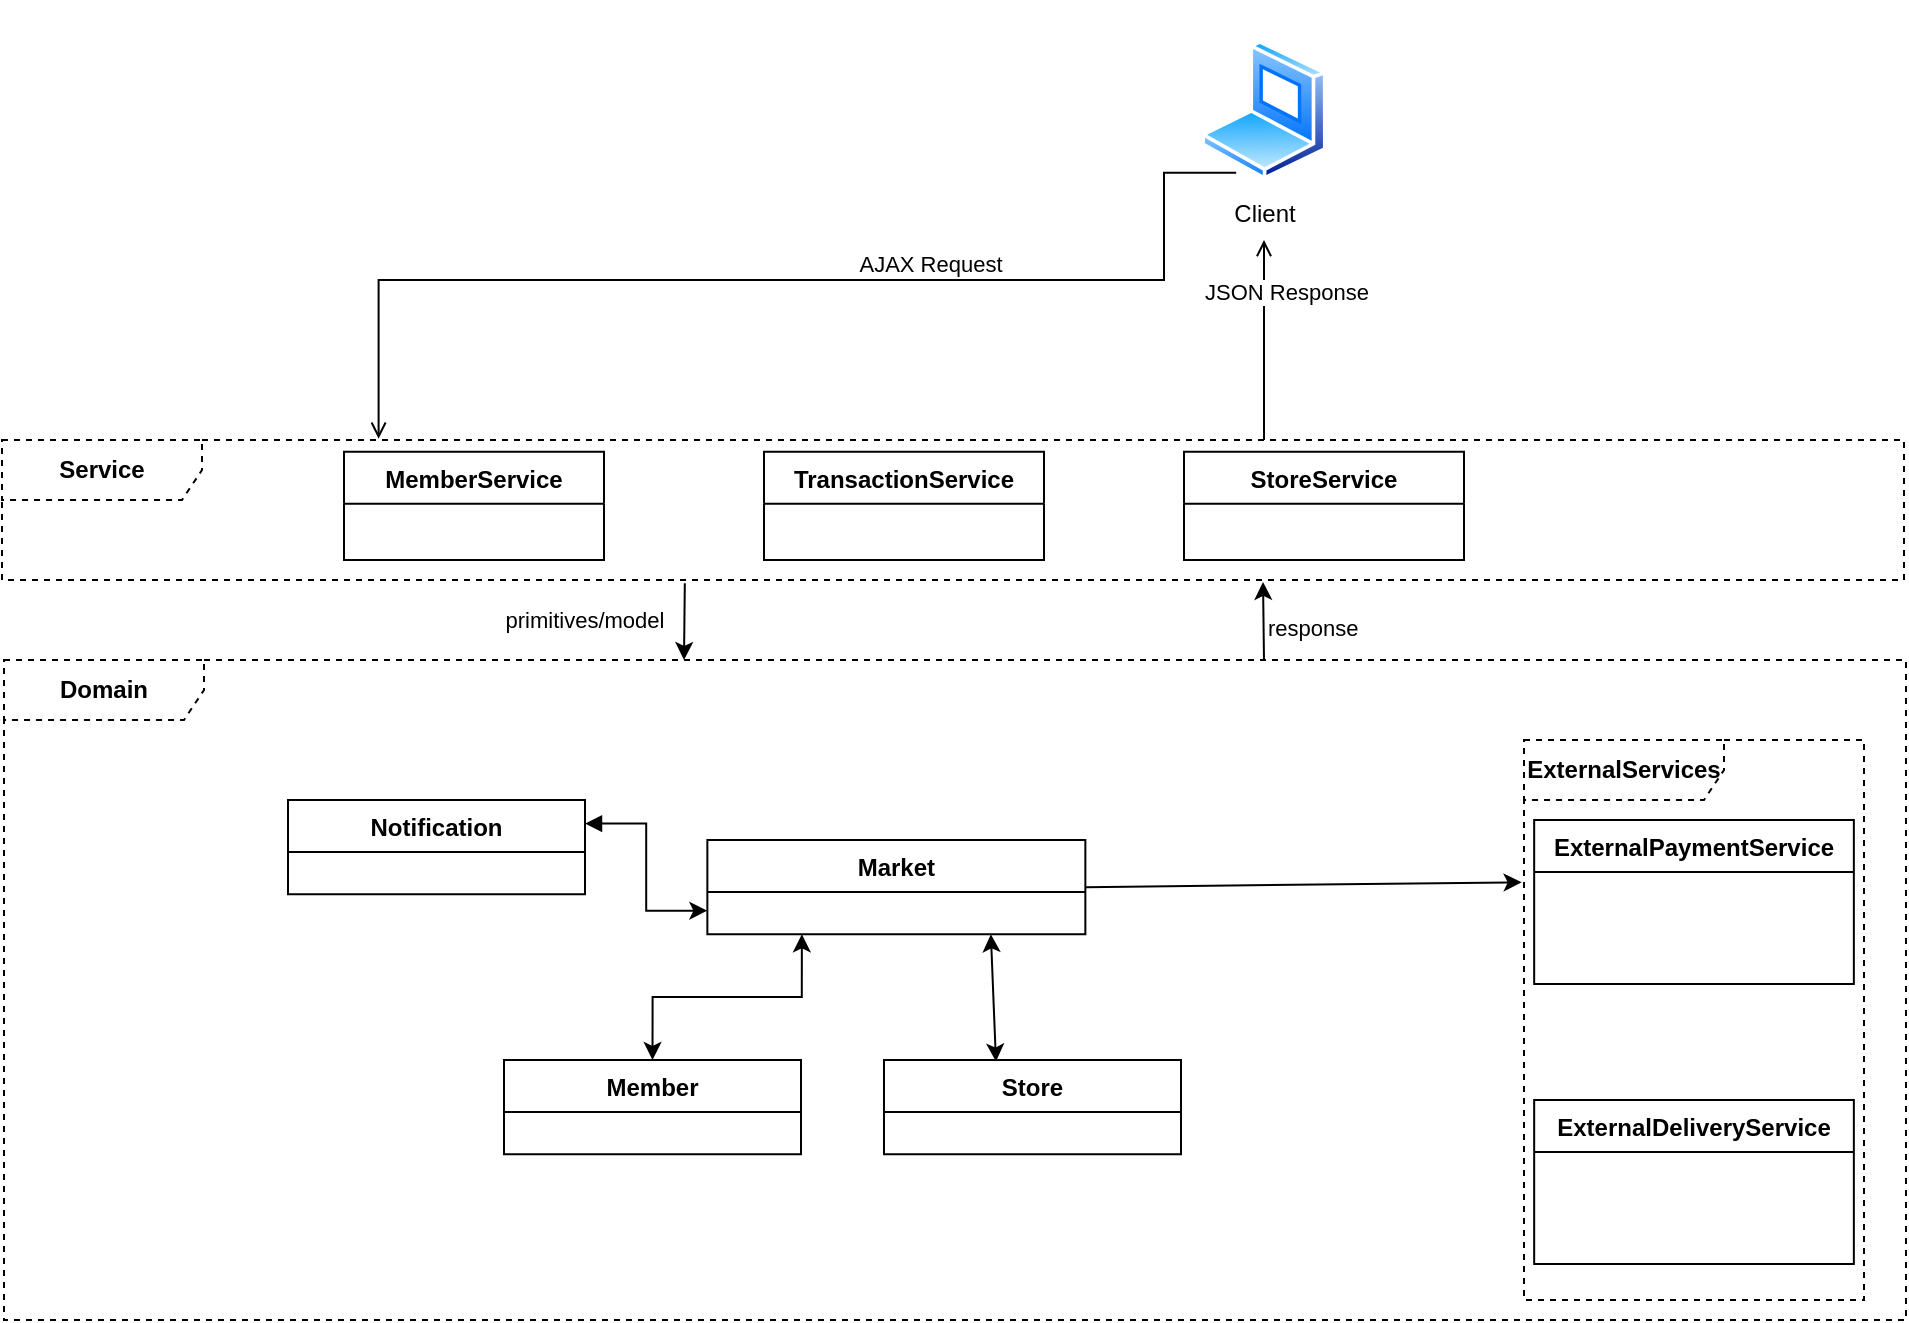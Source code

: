 <mxfile version="21.2.7" type="device">
  <diagram name="Page-1" id="sGzxX93xdV-w-MH2Fxeq">
    <mxGraphModel dx="794" dy="381" grid="1" gridSize="10" guides="1" tooltips="1" connect="1" arrows="1" fold="1" page="1" pageScale="1" pageWidth="1169" pageHeight="827" math="0" shadow="0">
      <root>
        <mxCell id="0" />
        <mxCell id="1" parent="0" />
        <mxCell id="5-P8dXUu2r8xgCgaxNXc-20" value="" style="group;strokeColor=none;" parent="1" vertex="1" connectable="0">
          <mxGeometry x="620" y="10" width="120" height="120" as="geometry" />
        </mxCell>
        <mxCell id="5-P8dXUu2r8xgCgaxNXc-19" value="" style="rounded=0;whiteSpace=wrap;html=1;strokeColor=none;" parent="5-P8dXUu2r8xgCgaxNXc-20" vertex="1">
          <mxGeometry width="120" height="120" as="geometry" />
        </mxCell>
        <mxCell id="5-P8dXUu2r8xgCgaxNXc-9" value="Client" style="image;aspect=fixed;perimeter=ellipsePerimeter;html=1;align=center;shadow=0;dashed=0;spacingTop=3;image=img/lib/active_directory/laptop_client.svg;" parent="5-P8dXUu2r8xgCgaxNXc-20" vertex="1">
          <mxGeometry x="28.5" y="20" width="63" height="70" as="geometry" />
        </mxCell>
        <mxCell id="5-P8dXUu2r8xgCgaxNXc-48" style="edgeStyle=orthogonalEdgeStyle;rounded=0;orthogonalLoop=1;jettySize=auto;html=1;endArrow=open;endFill=0;" parent="1" target="5-P8dXUu2r8xgCgaxNXc-19" edge="1">
          <mxGeometry relative="1" as="geometry">
            <Array as="points">
              <mxPoint x="680" y="220" />
              <mxPoint x="680" y="220" />
            </Array>
            <mxPoint x="680.0" y="230" as="sourcePoint" />
          </mxGeometry>
        </mxCell>
        <mxCell id="5-P8dXUu2r8xgCgaxNXc-52" value="JSON Response" style="edgeLabel;html=1;align=center;verticalAlign=middle;resizable=0;points=[];" parent="5-P8dXUu2r8xgCgaxNXc-48" vertex="1" connectable="0">
          <mxGeometry x="0.26" y="2" relative="1" as="geometry">
            <mxPoint x="13" y="-11" as="offset" />
          </mxGeometry>
        </mxCell>
        <mxCell id="5-P8dXUu2r8xgCgaxNXc-46" style="edgeStyle=orthogonalEdgeStyle;rounded=0;orthogonalLoop=1;jettySize=auto;html=1;endArrow=open;endFill=0;startArrow=none;startFill=0;entryX=0.198;entryY=-0.009;entryDx=0;entryDy=0;entryPerimeter=0;exitX=0.25;exitY=1;exitDx=0;exitDy=0;" parent="1" source="5-P8dXUu2r8xgCgaxNXc-9" edge="1">
          <mxGeometry relative="1" as="geometry">
            <Array as="points">
              <mxPoint x="630" y="97" />
              <mxPoint x="630" y="150" />
              <mxPoint x="237" y="150" />
            </Array>
            <mxPoint x="237.298" y="229.37" as="targetPoint" />
          </mxGeometry>
        </mxCell>
        <mxCell id="5-P8dXUu2r8xgCgaxNXc-49" value="AJAX Request" style="edgeLabel;html=1;align=center;verticalAlign=middle;resizable=0;points=[];" parent="5-P8dXUu2r8xgCgaxNXc-46" vertex="1" connectable="0">
          <mxGeometry x="-0.227" y="1" relative="1" as="geometry">
            <mxPoint x="10" y="-9" as="offset" />
          </mxGeometry>
        </mxCell>
        <mxCell id="l4sHue1TYqRWIE64qisf-54" value="&lt;span style=&quot;color: rgb(0, 0, 0); font-family: Helvetica; font-size: 11px; font-style: normal; font-variant-ligatures: normal; font-variant-caps: normal; font-weight: 400; letter-spacing: normal; orphans: 2; text-align: center; text-indent: 0px; text-transform: none; widows: 2; word-spacing: 0px; -webkit-text-stroke-width: 0px; background-color: rgb(255, 255, 255); text-decoration-thickness: initial; text-decoration-style: initial; text-decoration-color: initial; float: none; display: inline !important;&quot;&gt;response&lt;/span&gt;" style="text;whiteSpace=wrap;html=1;" parent="1" vertex="1">
          <mxGeometry x="680.005" y="310" width="111.883" height="40" as="geometry" />
        </mxCell>
        <mxCell id="l4sHue1TYqRWIE64qisf-55" value="" style="group" parent="1" vertex="1" connectable="0">
          <mxGeometry x="810" y="380" width="170" height="280" as="geometry" />
        </mxCell>
        <mxCell id="l4sHue1TYqRWIE64qisf-56" value="&lt;b&gt;ExternalServices&lt;/b&gt;" style="shape=umlFrame;whiteSpace=wrap;html=1;pointerEvents=0;width=100;height=30;dashed=1;" parent="l4sHue1TYqRWIE64qisf-55" vertex="1">
          <mxGeometry width="170.0" height="280" as="geometry" />
        </mxCell>
        <mxCell id="l4sHue1TYqRWIE64qisf-57" value="ExternalPaymentService" style="swimlane;fontStyle=1;align=center;verticalAlign=top;childLayout=stackLayout;horizontal=1;startSize=26;horizontalStack=0;resizeParent=1;resizeParentMax=0;resizeLast=0;collapsible=1;marginBottom=0;" parent="l4sHue1TYqRWIE64qisf-55" vertex="1">
          <mxGeometry x="5.087" y="40" width="159.839" height="82" as="geometry" />
        </mxCell>
        <mxCell id="l4sHue1TYqRWIE64qisf-58" value="ExternalDeliveryService" style="swimlane;fontStyle=1;align=center;verticalAlign=top;childLayout=stackLayout;horizontal=1;startSize=26;horizontalStack=0;resizeParent=1;resizeParentMax=0;resizeLast=0;collapsible=1;marginBottom=0;" parent="l4sHue1TYqRWIE64qisf-55" vertex="1">
          <mxGeometry x="5.087" y="180" width="159.839" height="82" as="geometry" />
        </mxCell>
        <mxCell id="l4sHue1TYqRWIE64qisf-59" value="" style="group;movable=1;resizable=1;rotatable=1;deletable=1;editable=1;locked=0;connectable=1;" parent="1" vertex="1" connectable="0">
          <mxGeometry x="50" y="340" width="951" height="330" as="geometry" />
        </mxCell>
        <mxCell id="l4sHue1TYqRWIE64qisf-60" value="&lt;b&gt;Domain&lt;/b&gt;" style="shape=umlFrame;whiteSpace=wrap;html=1;pointerEvents=0;width=100;height=30;dashed=1;" parent="l4sHue1TYqRWIE64qisf-59" vertex="1">
          <mxGeometry width="951.0" height="330" as="geometry" />
        </mxCell>
        <mxCell id="l4sHue1TYqRWIE64qisf-63" value="" style="group;movable=1;resizable=1;rotatable=1;deletable=1;editable=1;locked=0;connectable=1;imageAspect=0;" parent="l4sHue1TYqRWIE64qisf-59" vertex="1" connectable="0">
          <mxGeometry x="11" y="50" width="822" height="260" as="geometry" />
        </mxCell>
        <mxCell id="BEf65RAjl5etI0friWLb-2" style="edgeStyle=orthogonalEdgeStyle;rounded=0;orthogonalLoop=1;jettySize=auto;html=1;exitX=1;exitY=0.25;exitDx=0;exitDy=0;entryX=0;entryY=0.75;entryDx=0;entryDy=0;startArrow=block;startFill=1;" parent="l4sHue1TYqRWIE64qisf-63" source="l4sHue1TYqRWIE64qisf-67" target="l4sHue1TYqRWIE64qisf-61" edge="1">
          <mxGeometry relative="1" as="geometry" />
        </mxCell>
        <mxCell id="l4sHue1TYqRWIE64qisf-67" value="Notification" style="swimlane;fontStyle=1;align=center;verticalAlign=top;childLayout=stackLayout;horizontal=1;startSize=26;horizontalStack=0;resizeParent=1;resizeParentMax=0;resizeLast=0;collapsible=1;marginBottom=0;" parent="l4sHue1TYqRWIE64qisf-63" vertex="1">
          <mxGeometry x="131.003" y="20" width="148.502" height="47.14" as="geometry" />
        </mxCell>
        <mxCell id="l4sHue1TYqRWIE64qisf-68" value="Member" style="swimlane;fontStyle=1;align=center;verticalAlign=top;childLayout=stackLayout;horizontal=1;startSize=26;horizontalStack=0;resizeParent=1;resizeParentMax=0;resizeLast=0;collapsible=1;marginBottom=0;" parent="l4sHue1TYqRWIE64qisf-63" vertex="1">
          <mxGeometry x="239.0" y="150" width="148.502" height="47.14" as="geometry" />
        </mxCell>
        <mxCell id="l4sHue1TYqRWIE64qisf-69" value="Store" style="swimlane;fontStyle=1;align=center;verticalAlign=top;childLayout=stackLayout;horizontal=1;startSize=26;horizontalStack=0;resizeParent=1;resizeParentMax=0;resizeLast=0;collapsible=1;marginBottom=0;" parent="l4sHue1TYqRWIE64qisf-63" vertex="1">
          <mxGeometry x="428.997" y="150" width="148.502" height="47.14" as="geometry" />
        </mxCell>
        <mxCell id="l4sHue1TYqRWIE64qisf-61" value="Market" style="swimlane;fontStyle=1;align=center;verticalAlign=top;childLayout=stackLayout;horizontal=1;startSize=26;horizontalStack=0;resizeParent=1;resizeParentMax=0;resizeLast=0;collapsible=1;marginBottom=0;" parent="l4sHue1TYqRWIE64qisf-63" vertex="1">
          <mxGeometry x="340.68" y="39.997" width="189" height="47.143" as="geometry" />
        </mxCell>
        <mxCell id="l4sHue1TYqRWIE64qisf-72" value="" style="endArrow=classic;startArrow=classic;html=1;rounded=0;exitX=0.377;exitY=0.016;exitDx=0;exitDy=0;entryX=0.75;entryY=1;entryDx=0;entryDy=0;exitPerimeter=0;" parent="l4sHue1TYqRWIE64qisf-63" source="l4sHue1TYqRWIE64qisf-69" target="l4sHue1TYqRWIE64qisf-61" edge="1">
          <mxGeometry width="50" height="50" relative="1" as="geometry">
            <mxPoint x="409" y="210" as="sourcePoint" />
            <mxPoint x="474" y="173" as="targetPoint" />
          </mxGeometry>
        </mxCell>
        <mxCell id="l4sHue1TYqRWIE64qisf-71" value="" style="endArrow=classic;startArrow=classic;html=1;rounded=0;exitX=0.5;exitY=0;exitDx=0;exitDy=0;edgeStyle=orthogonalEdgeStyle;entryX=0.25;entryY=1;entryDx=0;entryDy=0;" parent="l4sHue1TYqRWIE64qisf-63" source="l4sHue1TYqRWIE64qisf-68" target="l4sHue1TYqRWIE64qisf-61" edge="1">
          <mxGeometry width="50" height="50" relative="1" as="geometry">
            <mxPoint x="401" y="190" as="sourcePoint" />
            <mxPoint x="379" y="80" as="targetPoint" />
          </mxGeometry>
        </mxCell>
        <mxCell id="l4sHue1TYqRWIE64qisf-73" value="" style="endArrow=classic;html=1;rounded=0;exitX=1;exitY=0.5;exitDx=0;exitDy=0;entryX=-0.007;entryY=0.254;entryDx=0;entryDy=0;entryPerimeter=0;" parent="1" source="l4sHue1TYqRWIE64qisf-61" target="l4sHue1TYqRWIE64qisf-56" edge="1">
          <mxGeometry width="50" height="50" relative="1" as="geometry">
            <mxPoint x="691" y="422" as="sourcePoint" />
            <mxPoint x="820" y="454" as="targetPoint" />
          </mxGeometry>
        </mxCell>
        <mxCell id="l4sHue1TYqRWIE64qisf-74" value="primitives/model" style="edgeLabel;html=1;align=center;verticalAlign=middle;resizable=0;points=[];" parent="1" vertex="1" connectable="0">
          <mxGeometry x="340.002" y="320" as="geometry" />
        </mxCell>
        <mxCell id="l4sHue1TYqRWIE64qisf-75" value="" style="group" parent="1" vertex="1" connectable="0">
          <mxGeometry x="49" y="230" width="951" height="70" as="geometry" />
        </mxCell>
        <mxCell id="l4sHue1TYqRWIE64qisf-76" value="&lt;b&gt;Service&lt;/b&gt;" style="shape=umlFrame;whiteSpace=wrap;html=1;pointerEvents=0;width=100;height=30;dashed=1;" parent="l4sHue1TYqRWIE64qisf-75" vertex="1">
          <mxGeometry width="951.0" height="70" as="geometry" />
        </mxCell>
        <mxCell id="l4sHue1TYqRWIE64qisf-77" value="MemberService" style="swimlane;fontStyle=1;align=center;verticalAlign=top;childLayout=stackLayout;horizontal=1;startSize=26;horizontalStack=0;resizeParent=1;resizeParentMax=0;resizeLast=0;collapsible=1;marginBottom=0;" parent="l4sHue1TYqRWIE64qisf-75" vertex="1" collapsed="1">
          <mxGeometry x="171" y="5.83" width="130" height="54.17" as="geometry">
            <mxRectangle x="171" y="5.833" width="189" height="24.5" as="alternateBounds" />
          </mxGeometry>
        </mxCell>
        <mxCell id="l4sHue1TYqRWIE64qisf-78" value="TransactionService" style="swimlane;fontStyle=1;align=center;verticalAlign=top;childLayout=stackLayout;horizontal=1;startSize=26;horizontalStack=0;resizeParent=1;resizeParentMax=0;resizeLast=0;collapsible=1;marginBottom=0;" parent="l4sHue1TYqRWIE64qisf-75" vertex="1" collapsed="1">
          <mxGeometry x="381" y="5.83" width="140" height="54.17" as="geometry">
            <mxRectangle x="381" y="5.833" width="189" height="24.5" as="alternateBounds" />
          </mxGeometry>
        </mxCell>
        <mxCell id="l4sHue1TYqRWIE64qisf-79" value="StoreService" style="swimlane;fontStyle=1;align=center;verticalAlign=top;childLayout=stackLayout;horizontal=1;startSize=26;horizontalStack=0;resizeParent=1;resizeParentMax=0;resizeLast=0;collapsible=1;marginBottom=0;" parent="l4sHue1TYqRWIE64qisf-75" vertex="1" collapsed="1">
          <mxGeometry x="591" y="5.83" width="140" height="54.17" as="geometry">
            <mxRectangle x="591" y="5.833" width="189" height="23.333" as="alternateBounds" />
          </mxGeometry>
        </mxCell>
        <mxCell id="l4sHue1TYqRWIE64qisf-81" value="" style="endArrow=classic;html=1;rounded=0;entryX=0.663;entryY=1.014;entryDx=0;entryDy=0;entryPerimeter=0;" parent="1" target="l4sHue1TYqRWIE64qisf-76" edge="1">
          <mxGeometry width="50" height="50" relative="1" as="geometry">
            <mxPoint x="680" y="340" as="sourcePoint" />
            <mxPoint x="681" y="353" as="targetPoint" />
          </mxGeometry>
        </mxCell>
        <mxCell id="BEf65RAjl5etI0friWLb-1" style="rounded=0;orthogonalLoop=1;jettySize=auto;html=1;exitX=0.359;exitY=1.024;exitDx=0;exitDy=0;exitPerimeter=0;" parent="1" source="l4sHue1TYqRWIE64qisf-76" edge="1">
          <mxGeometry relative="1" as="geometry">
            <mxPoint x="390" y="340" as="targetPoint" />
          </mxGeometry>
        </mxCell>
      </root>
    </mxGraphModel>
  </diagram>
</mxfile>
